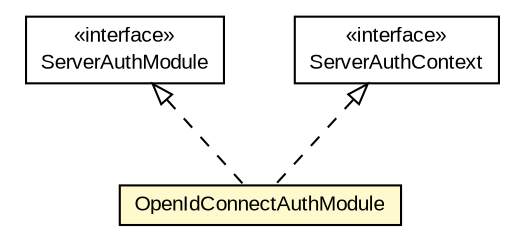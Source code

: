 #!/usr/local/bin/dot
#
# Class diagram 
# Generated by UMLGraph version R5_6-24-gf6e263 (http://www.umlgraph.org/)
#

digraph G {
	edge [fontname="arial",fontsize=10,labelfontname="arial",labelfontsize=10];
	node [fontname="arial",fontsize=10,shape=plaintext];
	nodesep=0.25;
	ranksep=0.5;
	// net.trajano.openidconnect.jaspic.OpenIdConnectAuthModule
	c8213 [label=<<table title="net.trajano.openidconnect.jaspic.OpenIdConnectAuthModule" border="0" cellborder="1" cellspacing="0" cellpadding="2" port="p" bgcolor="lemonChiffon" href="./OpenIdConnectAuthModule.html">
		<tr><td><table border="0" cellspacing="0" cellpadding="1">
<tr><td align="center" balign="center"> OpenIdConnectAuthModule </td></tr>
		</table></td></tr>
		</table>>, URL="./OpenIdConnectAuthModule.html", fontname="arial", fontcolor="black", fontsize=10.0];
	//net.trajano.openidconnect.jaspic.OpenIdConnectAuthModule implements javax.security.auth.message.module.ServerAuthModule
	c8243:p -> c8213:p [dir=back,arrowtail=empty,style=dashed];
	//net.trajano.openidconnect.jaspic.OpenIdConnectAuthModule implements javax.security.auth.message.config.ServerAuthContext
	c8244:p -> c8213:p [dir=back,arrowtail=empty,style=dashed];
	// javax.security.auth.message.config.ServerAuthContext
	c8244 [label=<<table title="javax.security.auth.message.config.ServerAuthContext" border="0" cellborder="1" cellspacing="0" cellpadding="2" port="p" href="http://java.sun.com/j2se/1.4.2/docs/api/javax/security/auth/message/config/ServerAuthContext.html">
		<tr><td><table border="0" cellspacing="0" cellpadding="1">
<tr><td align="center" balign="center"> &#171;interface&#187; </td></tr>
<tr><td align="center" balign="center"> ServerAuthContext </td></tr>
		</table></td></tr>
		</table>>, URL="http://java.sun.com/j2se/1.4.2/docs/api/javax/security/auth/message/config/ServerAuthContext.html", fontname="arial", fontcolor="black", fontsize=10.0];
	// javax.security.auth.message.module.ServerAuthModule
	c8243 [label=<<table title="javax.security.auth.message.module.ServerAuthModule" border="0" cellborder="1" cellspacing="0" cellpadding="2" port="p" href="http://java.sun.com/j2se/1.4.2/docs/api/javax/security/auth/message/module/ServerAuthModule.html">
		<tr><td><table border="0" cellspacing="0" cellpadding="1">
<tr><td align="center" balign="center"> &#171;interface&#187; </td></tr>
<tr><td align="center" balign="center"> ServerAuthModule </td></tr>
		</table></td></tr>
		</table>>, URL="http://java.sun.com/j2se/1.4.2/docs/api/javax/security/auth/message/module/ServerAuthModule.html", fontname="arial", fontcolor="black", fontsize=10.0];
}

